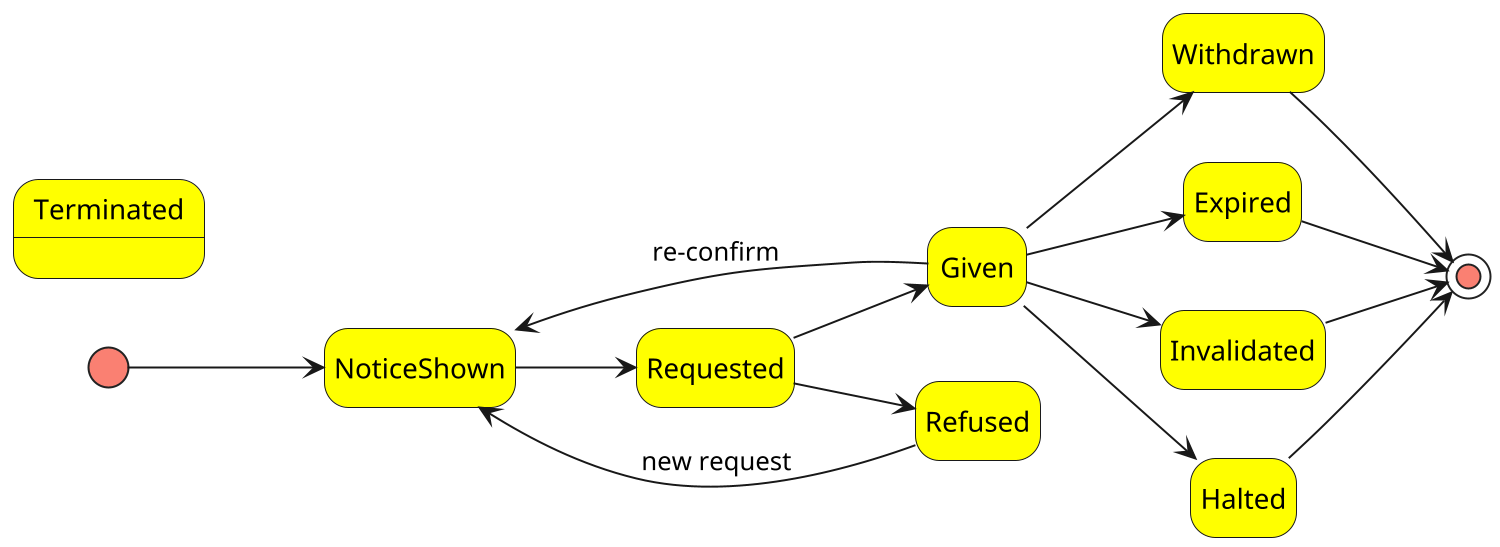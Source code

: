 @startuml consent-lifecycle
' Note the difference between '_' and '-' in the file name
left to right direction
hide empty description
scale 1500 width

<style>
start {
    BackGroundColor Salmon
}
end {
    BackGroundColor Salmon
}
state {
    BackgroundColor Yellow
}
</style>

[*] --> NoticeShown
NoticeShown --> Requested
Requested --> Given
Given --> NoticeShown : re-confirm
Requested --> Refused
Refused --> NoticeShown : new request
Given --> Withdrawn
Given --> Expired
Given --> Invalidated
Given --> Halted

state Terminated {
    state Withdrawn
    state Expired
    state Invalidated
    state Halted
}

Withdrawn --> [*]
Expired --> [*]
Invalidated --> [*]
Halted --> [*]

'Terminated --> [*]

@enduml
